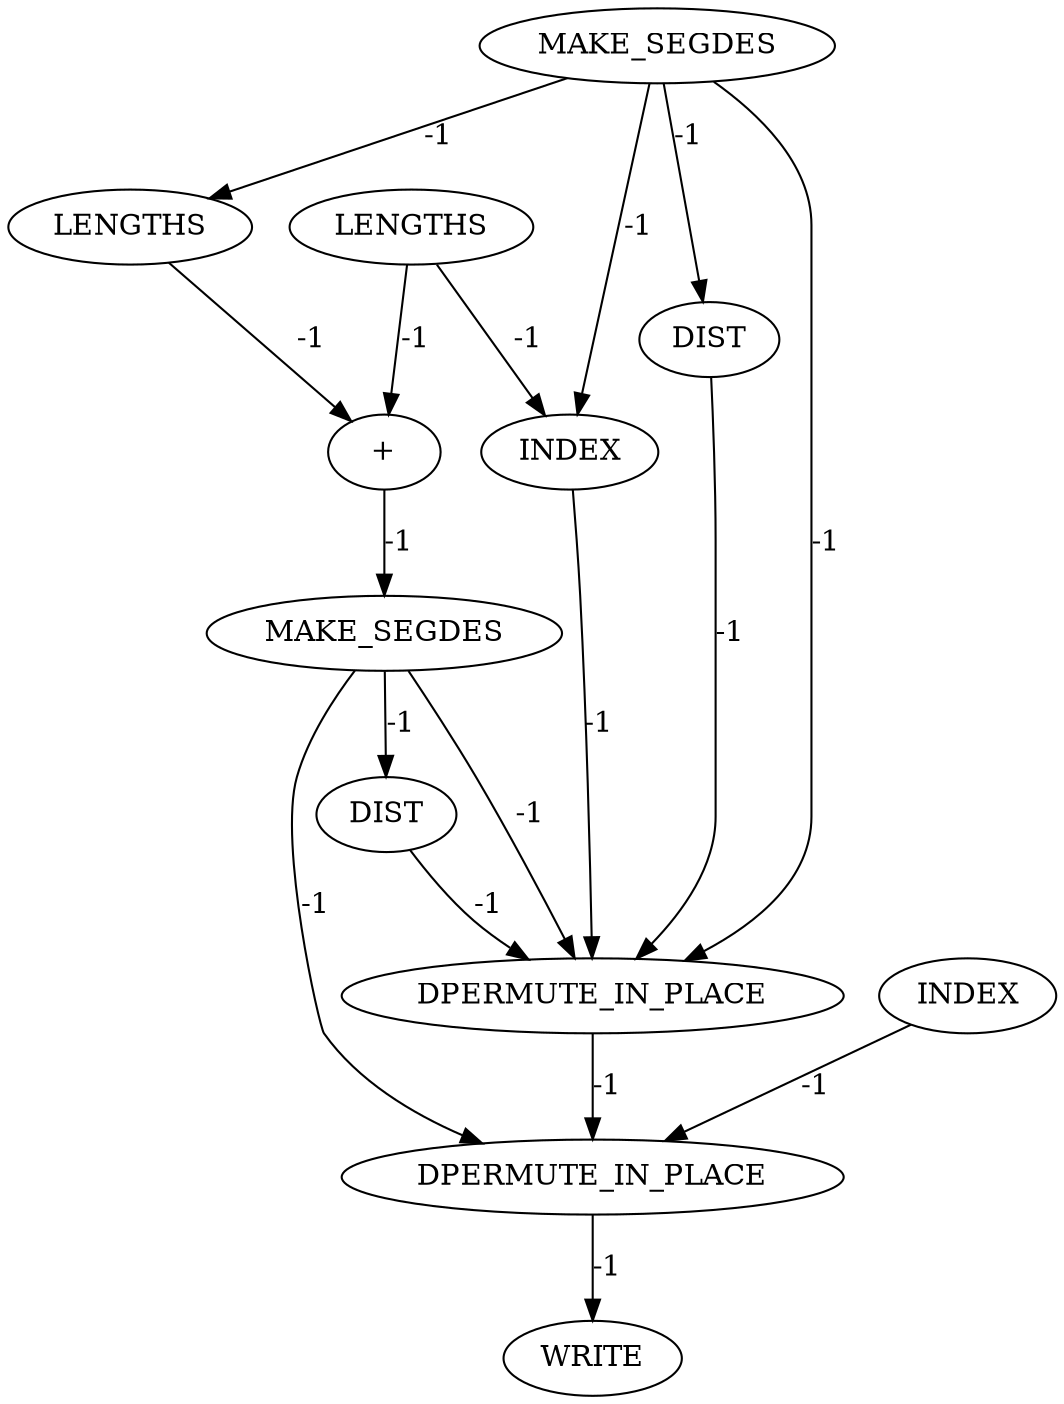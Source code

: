 digraph {
	convex_hull_large_rmat_INST_3199 [label=MAKE_SEGDES cost=0]
	convex_hull_large_rmat_INST_3175 [label=LENGTHS cost=0]
	convex_hull_large_rmat_INST_3193 [label=LENGTHS cost=0]
	convex_hull_large_rmat_INST_3161 [label=DIST cost=0]
	convex_hull_large_rmat_INST_3229 [label=WRITE cost=0]
	convex_hull_large_rmat_INST_6319 [label=DPERMUTE_IN_PLACE cost=0]
	convex_hull_large_rmat_INST_3155 [label=MAKE_SEGDES cost=0]
	convex_hull_large_rmat_INST_6320 [label=DPERMUTE_IN_PLACE cost=0]
	convex_hull_large_rmat_INST_3205 [label=DIST cost=0]
	convex_hull_large_rmat_INST_3183 [label=INDEX cost=0]
	convex_hull_large_rmat_INST_3194 [label="+" cost=0]
	convex_hull_large_rmat_INST_3171 [label=INDEX cost=0]
	convex_hull_large_rmat_INST_3199 -> convex_hull_large_rmat_INST_3205 [label=-1 cost=-1]
	convex_hull_large_rmat_INST_3199 -> convex_hull_large_rmat_INST_6319 [label=-1 cost=-1]
	convex_hull_large_rmat_INST_3199 -> convex_hull_large_rmat_INST_6320 [label=-1 cost=-1]
	convex_hull_large_rmat_INST_3175 -> convex_hull_large_rmat_INST_3183 [label=-1 cost=-1]
	convex_hull_large_rmat_INST_3175 -> convex_hull_large_rmat_INST_3194 [label=-1 cost=-1]
	convex_hull_large_rmat_INST_3193 -> convex_hull_large_rmat_INST_3194 [label=-1 cost=-1]
	convex_hull_large_rmat_INST_3161 -> convex_hull_large_rmat_INST_6319 [label=-1 cost=-1]
	convex_hull_large_rmat_INST_6319 -> convex_hull_large_rmat_INST_6320 [label=-1 cost=-1]
	convex_hull_large_rmat_INST_3155 -> convex_hull_large_rmat_INST_3161 [label=-1 cost=-1]
	convex_hull_large_rmat_INST_3155 -> convex_hull_large_rmat_INST_3183 [label=-1 cost=-1]
	convex_hull_large_rmat_INST_3155 -> convex_hull_large_rmat_INST_3193 [label=-1 cost=-1]
	convex_hull_large_rmat_INST_3155 -> convex_hull_large_rmat_INST_6319 [label=-1 cost=-1]
	convex_hull_large_rmat_INST_6320 -> convex_hull_large_rmat_INST_3229 [label=-1 cost=-1]
	convex_hull_large_rmat_INST_3205 -> convex_hull_large_rmat_INST_6319 [label=-1 cost=-1]
	convex_hull_large_rmat_INST_3183 -> convex_hull_large_rmat_INST_6319 [label=-1 cost=-1]
	convex_hull_large_rmat_INST_3194 -> convex_hull_large_rmat_INST_3199 [label=-1 cost=-1]
	convex_hull_large_rmat_INST_3171 -> convex_hull_large_rmat_INST_6320 [label=-1 cost=-1]
}
